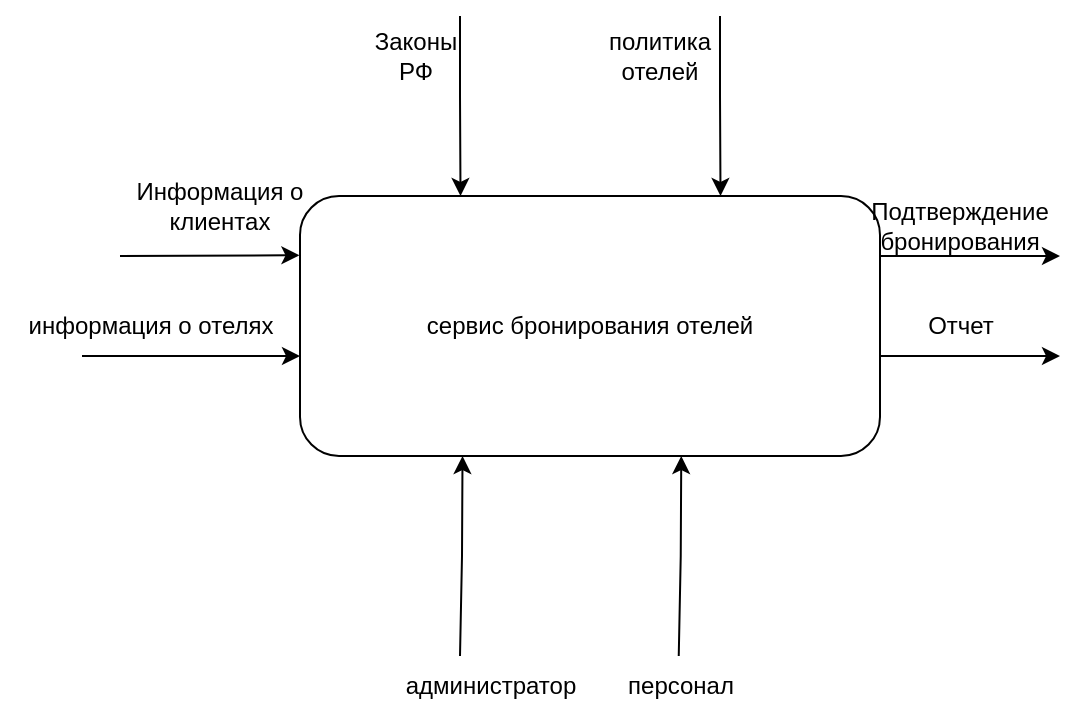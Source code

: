 <mxfile version="27.1.4">
  <diagram name="Страница — 1" id="uq4wg_gt0K_cgzHgbXmh">
    <mxGraphModel dx="1426" dy="785" grid="0" gridSize="10" guides="1" tooltips="1" connect="1" arrows="1" fold="1" page="0" pageScale="1" pageWidth="827" pageHeight="1169" math="0" shadow="0">
      <root>
        <mxCell id="0" />
        <mxCell id="1" parent="0" />
        <mxCell id="5Dg9xLEAMZWn7h3RCpYB-1" value="сервис бронирования отелей" style="rounded=1;whiteSpace=wrap;html=1;" parent="1" vertex="1">
          <mxGeometry x="250" y="370" width="290" height="130" as="geometry" />
        </mxCell>
        <mxCell id="5Dg9xLEAMZWn7h3RCpYB-3" value="" style="endArrow=classic;html=1;rounded=0;entryX=0.594;entryY=1;entryDx=0;entryDy=0;entryPerimeter=0;" parent="1" edge="1">
          <mxGeometry width="50" height="50" relative="1" as="geometry">
            <mxPoint x="439.37" y="600" as="sourcePoint" />
            <mxPoint x="440.63" y="500" as="targetPoint" />
            <Array as="points">
              <mxPoint x="440.37" y="550" />
            </Array>
          </mxGeometry>
        </mxCell>
        <mxCell id="5Dg9xLEAMZWn7h3RCpYB-4" value="" style="endArrow=classic;html=1;rounded=0;entryX=0.594;entryY=1;entryDx=0;entryDy=0;entryPerimeter=0;" parent="1" edge="1">
          <mxGeometry width="50" height="50" relative="1" as="geometry">
            <mxPoint x="330" y="600" as="sourcePoint" />
            <mxPoint x="331.26" y="500" as="targetPoint" />
            <Array as="points">
              <mxPoint x="331" y="550" />
            </Array>
          </mxGeometry>
        </mxCell>
        <mxCell id="5Dg9xLEAMZWn7h3RCpYB-7" value="" style="endArrow=classic;html=1;rounded=0;entryX=0.594;entryY=1;entryDx=0;entryDy=0;entryPerimeter=0;" parent="1" edge="1">
          <mxGeometry width="50" height="50" relative="1" as="geometry">
            <mxPoint x="460.0" y="280" as="sourcePoint" />
            <mxPoint x="460.26" y="370" as="targetPoint" />
            <Array as="points">
              <mxPoint x="460" y="320" />
            </Array>
          </mxGeometry>
        </mxCell>
        <mxCell id="5Dg9xLEAMZWn7h3RCpYB-8" value="" style="endArrow=classic;html=1;rounded=0;entryX=0.594;entryY=1;entryDx=0;entryDy=0;entryPerimeter=0;" parent="1" edge="1">
          <mxGeometry width="50" height="50" relative="1" as="geometry">
            <mxPoint x="330.0" y="280" as="sourcePoint" />
            <mxPoint x="330.26" y="370" as="targetPoint" />
            <Array as="points">
              <mxPoint x="330" y="320" />
            </Array>
          </mxGeometry>
        </mxCell>
        <mxCell id="5Dg9xLEAMZWn7h3RCpYB-9" value="" style="endArrow=classic;html=1;rounded=0;entryX=-0.001;entryY=0.228;entryDx=0;entryDy=0;entryPerimeter=0;" parent="1" target="5Dg9xLEAMZWn7h3RCpYB-1" edge="1">
          <mxGeometry width="50" height="50" relative="1" as="geometry">
            <mxPoint x="160" y="400" as="sourcePoint" />
            <mxPoint x="180.26" y="460" as="targetPoint" />
            <Array as="points" />
          </mxGeometry>
        </mxCell>
        <mxCell id="5Dg9xLEAMZWn7h3RCpYB-10" value="" style="endArrow=classic;html=1;rounded=0;" parent="1" edge="1">
          <mxGeometry width="50" height="50" relative="1" as="geometry">
            <mxPoint x="141" y="450" as="sourcePoint" />
            <mxPoint x="250" y="450" as="targetPoint" />
            <Array as="points" />
          </mxGeometry>
        </mxCell>
        <mxCell id="5Dg9xLEAMZWn7h3RCpYB-14" value="Информация о клиентах" style="text;html=1;align=center;verticalAlign=middle;whiteSpace=wrap;rounded=0;" parent="1" vertex="1">
          <mxGeometry x="160" y="360" width="100" height="30" as="geometry" />
        </mxCell>
        <mxCell id="5Dg9xLEAMZWn7h3RCpYB-15" value="администратор" style="text;html=1;align=center;verticalAlign=middle;resizable=0;points=[];autosize=1;strokeColor=none;fillColor=none;" parent="1" vertex="1">
          <mxGeometry x="290" y="600" width="110" height="30" as="geometry" />
        </mxCell>
        <mxCell id="5Dg9xLEAMZWn7h3RCpYB-16" value="персонал" style="text;html=1;align=center;verticalAlign=middle;resizable=0;points=[];autosize=1;strokeColor=none;fillColor=none;" parent="1" vertex="1">
          <mxGeometry x="400" y="600" width="80" height="30" as="geometry" />
        </mxCell>
        <mxCell id="5Dg9xLEAMZWn7h3RCpYB-17" value="Законы РФ" style="text;html=1;align=center;verticalAlign=middle;whiteSpace=wrap;rounded=0;" parent="1" vertex="1">
          <mxGeometry x="278" y="285" width="60" height="30" as="geometry" />
        </mxCell>
        <mxCell id="5Dg9xLEAMZWn7h3RCpYB-18" value="информация о отелях" style="text;html=1;align=center;verticalAlign=middle;resizable=0;points=[];autosize=1;strokeColor=none;fillColor=none;" parent="1" vertex="1">
          <mxGeometry x="100" y="420" width="150" height="30" as="geometry" />
        </mxCell>
        <mxCell id="5Dg9xLEAMZWn7h3RCpYB-20" value="" style="endArrow=classic;html=1;rounded=0;entryX=-0.001;entryY=0.228;entryDx=0;entryDy=0;entryPerimeter=0;" parent="1" edge="1">
          <mxGeometry width="50" height="50" relative="1" as="geometry">
            <mxPoint x="540" y="400" as="sourcePoint" />
            <mxPoint x="630" y="400" as="targetPoint" />
            <Array as="points" />
          </mxGeometry>
        </mxCell>
        <mxCell id="5Dg9xLEAMZWn7h3RCpYB-21" value="" style="endArrow=classic;html=1;rounded=0;entryX=-0.001;entryY=0.228;entryDx=0;entryDy=0;entryPerimeter=0;" parent="1" edge="1">
          <mxGeometry width="50" height="50" relative="1" as="geometry">
            <mxPoint x="540" y="450" as="sourcePoint" />
            <mxPoint x="630" y="450" as="targetPoint" />
            <Array as="points" />
          </mxGeometry>
        </mxCell>
        <mxCell id="5Dg9xLEAMZWn7h3RCpYB-23" value="политика отелей" style="text;html=1;align=center;verticalAlign=middle;whiteSpace=wrap;rounded=0;" parent="1" vertex="1">
          <mxGeometry x="400" y="285" width="60" height="30" as="geometry" />
        </mxCell>
        <mxCell id="5Dg9xLEAMZWn7h3RCpYB-24" value="Подтверждение бронирования" style="text;html=1;align=center;verticalAlign=middle;whiteSpace=wrap;rounded=0;" parent="1" vertex="1">
          <mxGeometry x="550" y="370" width="60" height="30" as="geometry" />
        </mxCell>
        <mxCell id="5Dg9xLEAMZWn7h3RCpYB-25" value="Отчет" style="text;html=1;align=center;verticalAlign=middle;resizable=0;points=[];autosize=1;strokeColor=none;fillColor=none;" parent="1" vertex="1">
          <mxGeometry x="550" y="420" width="60" height="30" as="geometry" />
        </mxCell>
      </root>
    </mxGraphModel>
  </diagram>
</mxfile>
